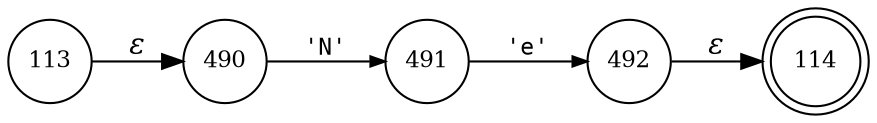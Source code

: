 digraph ATN {
rankdir=LR;
s114[fontsize=11, label="114", shape=doublecircle, fixedsize=true, width=.6];
s113[fontsize=11,label="113", shape=circle, fixedsize=true, width=.55, peripheries=1];
s490[fontsize=11,label="490", shape=circle, fixedsize=true, width=.55, peripheries=1];
s491[fontsize=11,label="491", shape=circle, fixedsize=true, width=.55, peripheries=1];
s492[fontsize=11,label="492", shape=circle, fixedsize=true, width=.55, peripheries=1];
s113 -> s490 [fontname="Times-Italic", label="&epsilon;"];
s490 -> s491 [fontsize=11, fontname="Courier", arrowsize=.7, label = "'N'", arrowhead = normal];
s491 -> s492 [fontsize=11, fontname="Courier", arrowsize=.7, label = "'e'", arrowhead = normal];
s492 -> s114 [fontname="Times-Italic", label="&epsilon;"];
}